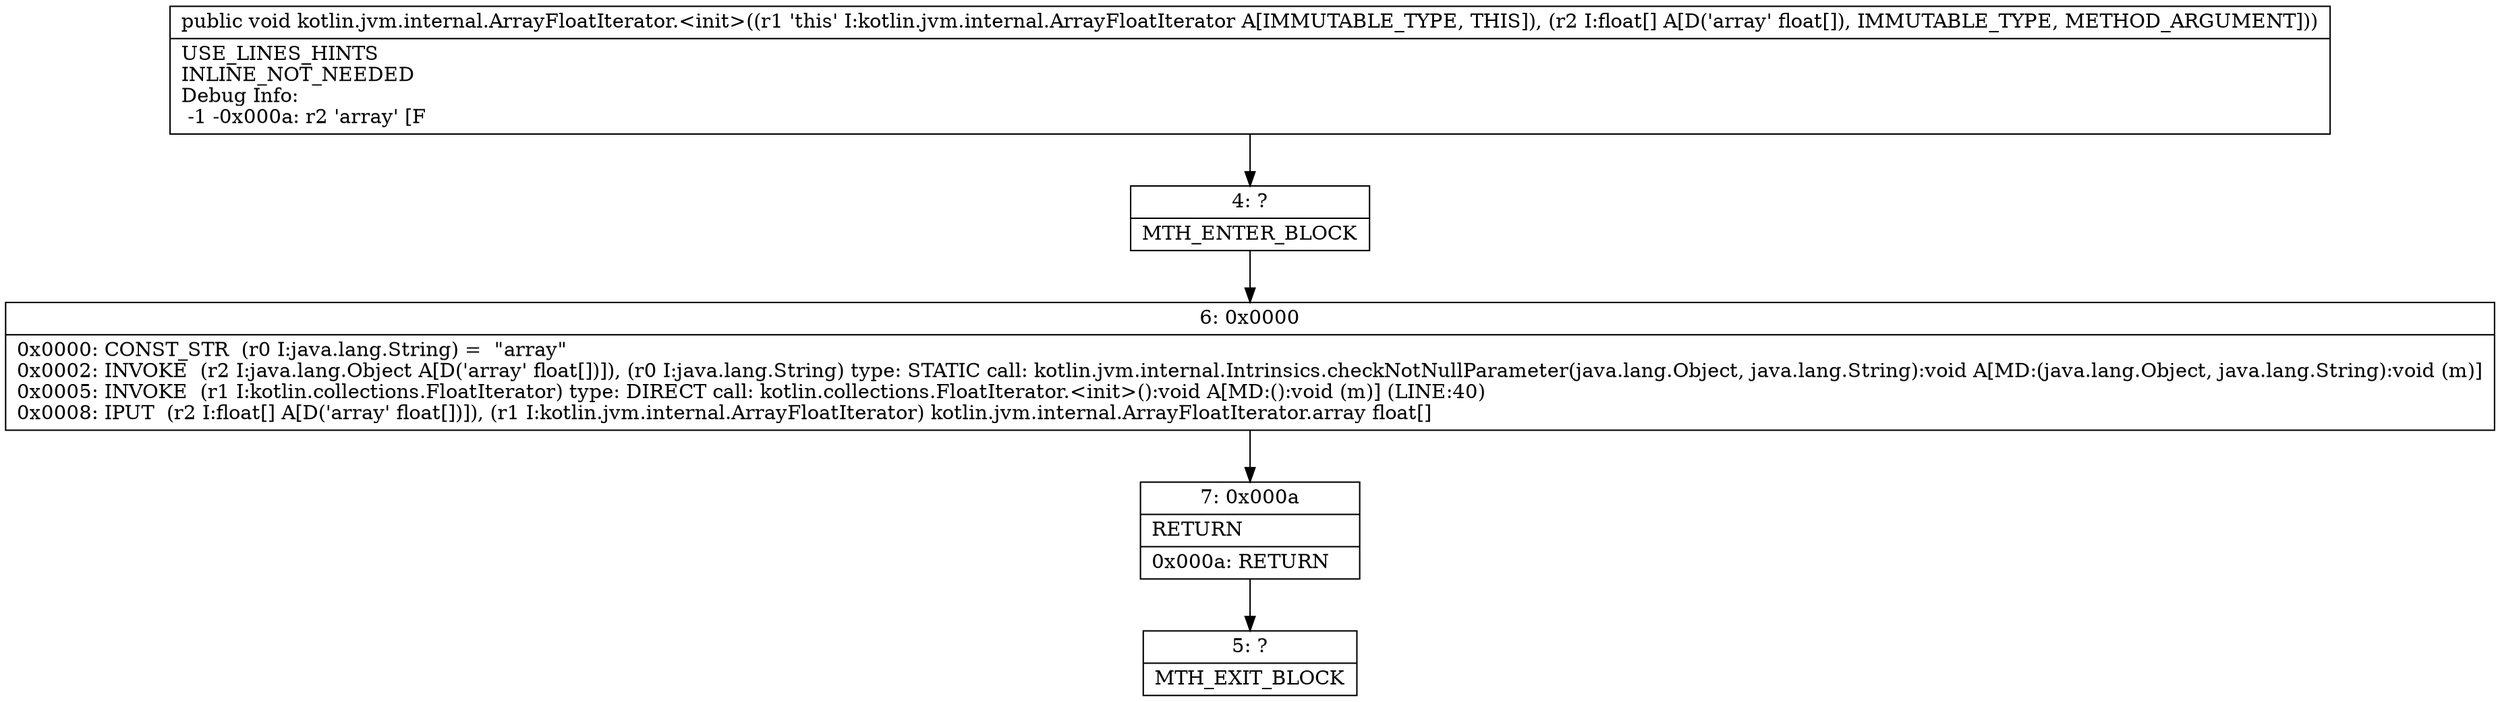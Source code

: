 digraph "CFG forkotlin.jvm.internal.ArrayFloatIterator.\<init\>([F)V" {
Node_4 [shape=record,label="{4\:\ ?|MTH_ENTER_BLOCK\l}"];
Node_6 [shape=record,label="{6\:\ 0x0000|0x0000: CONST_STR  (r0 I:java.lang.String) =  \"array\" \l0x0002: INVOKE  (r2 I:java.lang.Object A[D('array' float[])]), (r0 I:java.lang.String) type: STATIC call: kotlin.jvm.internal.Intrinsics.checkNotNullParameter(java.lang.Object, java.lang.String):void A[MD:(java.lang.Object, java.lang.String):void (m)]\l0x0005: INVOKE  (r1 I:kotlin.collections.FloatIterator) type: DIRECT call: kotlin.collections.FloatIterator.\<init\>():void A[MD:():void (m)] (LINE:40)\l0x0008: IPUT  (r2 I:float[] A[D('array' float[])]), (r1 I:kotlin.jvm.internal.ArrayFloatIterator) kotlin.jvm.internal.ArrayFloatIterator.array float[] \l}"];
Node_7 [shape=record,label="{7\:\ 0x000a|RETURN\l|0x000a: RETURN   \l}"];
Node_5 [shape=record,label="{5\:\ ?|MTH_EXIT_BLOCK\l}"];
MethodNode[shape=record,label="{public void kotlin.jvm.internal.ArrayFloatIterator.\<init\>((r1 'this' I:kotlin.jvm.internal.ArrayFloatIterator A[IMMUTABLE_TYPE, THIS]), (r2 I:float[] A[D('array' float[]), IMMUTABLE_TYPE, METHOD_ARGUMENT]))  | USE_LINES_HINTS\lINLINE_NOT_NEEDED\lDebug Info:\l  \-1 \-0x000a: r2 'array' [F\l}"];
MethodNode -> Node_4;Node_4 -> Node_6;
Node_6 -> Node_7;
Node_7 -> Node_5;
}

